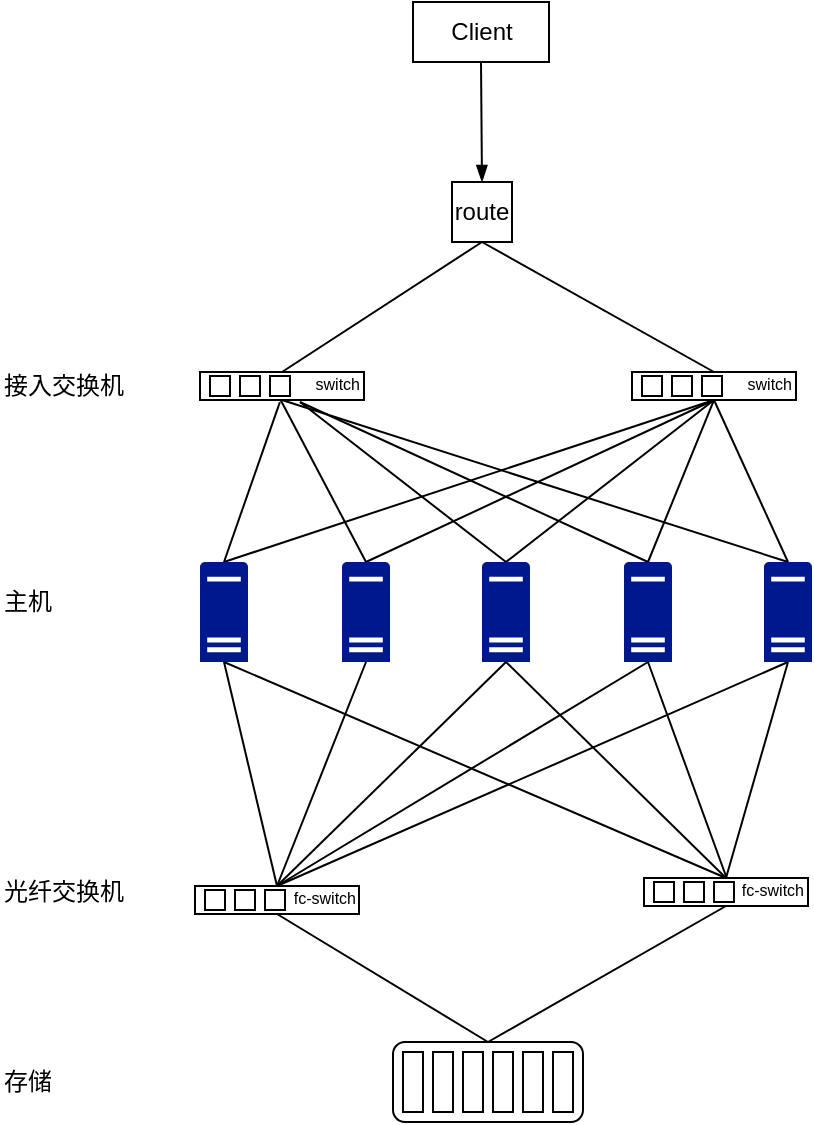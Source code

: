 <mxfile version="11.1.4" type="github"><diagram id="CaBk6unUI1Q5SFw8teh8" name="第 1 页"><mxGraphModel dx="1140" dy="696" grid="1" gridSize="10" guides="1" tooltips="1" connect="1" arrows="1" fold="1" page="1" pageScale="1" pageWidth="3300" pageHeight="4681" math="0" shadow="0"><root><mxCell id="0"/><mxCell id="1" parent="0"/><mxCell id="Tmh2mFzgpx1y0tMReMPV-80" style="rounded=0;orthogonalLoop=1;jettySize=auto;html=1;exitX=0.5;exitY=1;exitDx=0;exitDy=0;exitPerimeter=0;entryX=0.5;entryY=0;entryDx=0;entryDy=0;endArrow=none;endFill=0;" edge="1" parent="1" source="Tmh2mFzgpx1y0tMReMPV-3" target="Tmh2mFzgpx1y0tMReMPV-50"><mxGeometry relative="1" as="geometry"/></mxCell><mxCell id="Tmh2mFzgpx1y0tMReMPV-86" style="edgeStyle=none;rounded=0;orthogonalLoop=1;jettySize=auto;html=1;exitX=0.5;exitY=1;exitDx=0;exitDy=0;exitPerimeter=0;entryX=0.5;entryY=0;entryDx=0;entryDy=0;endArrow=none;endFill=0;" edge="1" parent="1" source="Tmh2mFzgpx1y0tMReMPV-3" target="Tmh2mFzgpx1y0tMReMPV-56"><mxGeometry relative="1" as="geometry"/></mxCell><mxCell id="Tmh2mFzgpx1y0tMReMPV-94" style="edgeStyle=none;rounded=0;orthogonalLoop=1;jettySize=auto;html=1;exitX=0.5;exitY=0;exitDx=0;exitDy=0;exitPerimeter=0;entryX=0.487;entryY=1.077;entryDx=0;entryDy=0;entryPerimeter=0;endArrow=none;endFill=0;" edge="1" parent="1" source="Tmh2mFzgpx1y0tMReMPV-3" target="Tmh2mFzgpx1y0tMReMPV-32"><mxGeometry relative="1" as="geometry"/></mxCell><mxCell id="Tmh2mFzgpx1y0tMReMPV-99" style="edgeStyle=none;rounded=0;orthogonalLoop=1;jettySize=auto;html=1;exitX=0.5;exitY=0;exitDx=0;exitDy=0;exitPerimeter=0;entryX=0.5;entryY=1;entryDx=0;entryDy=0;endArrow=none;endFill=0;" edge="1" parent="1" source="Tmh2mFzgpx1y0tMReMPV-3" target="Tmh2mFzgpx1y0tMReMPV-38"><mxGeometry relative="1" as="geometry"/></mxCell><mxCell id="Tmh2mFzgpx1y0tMReMPV-3" value="" style="pointerEvents=1;shadow=0;dashed=0;html=1;strokeColor=none;labelPosition=center;verticalLabelPosition=bottom;verticalAlign=top;align=center;shape=mxgraph.mscae.enterprise.server_generic;fillColor=#00188D;" vertex="1" parent="1"><mxGeometry x="150" y="320.0" width="24" height="50" as="geometry"/></mxCell><mxCell id="Tmh2mFzgpx1y0tMReMPV-84" style="edgeStyle=none;rounded=0;orthogonalLoop=1;jettySize=auto;html=1;exitX=0.5;exitY=1;exitDx=0;exitDy=0;exitPerimeter=0;entryX=0.5;entryY=0;entryDx=0;entryDy=0;endArrow=none;endFill=0;" edge="1" parent="1" source="Tmh2mFzgpx1y0tMReMPV-27" target="Tmh2mFzgpx1y0tMReMPV-50"><mxGeometry relative="1" as="geometry"/></mxCell><mxCell id="Tmh2mFzgpx1y0tMReMPV-88" style="edgeStyle=none;rounded=0;orthogonalLoop=1;jettySize=auto;html=1;exitX=0.5;exitY=1;exitDx=0;exitDy=0;exitPerimeter=0;entryX=0.633;entryY=-0.2;entryDx=0;entryDy=0;entryPerimeter=0;endArrow=none;endFill=0;" edge="1" parent="1" source="Tmh2mFzgpx1y0tMReMPV-27" target="Tmh2mFzgpx1y0tMReMPV-59"><mxGeometry relative="1" as="geometry"/></mxCell><mxCell id="Tmh2mFzgpx1y0tMReMPV-97" style="edgeStyle=none;rounded=0;orthogonalLoop=1;jettySize=auto;html=1;exitX=0.5;exitY=0;exitDx=0;exitDy=0;exitPerimeter=0;endArrow=none;endFill=0;" edge="1" parent="1" source="Tmh2mFzgpx1y0tMReMPV-27"><mxGeometry relative="1" as="geometry"><mxPoint x="200" y="240" as="targetPoint"/></mxGeometry></mxCell><mxCell id="Tmh2mFzgpx1y0tMReMPV-103" style="edgeStyle=none;rounded=0;orthogonalLoop=1;jettySize=auto;html=1;exitX=0.5;exitY=0;exitDx=0;exitDy=0;exitPerimeter=0;entryX=0.499;entryY=1.015;entryDx=0;entryDy=0;entryPerimeter=0;endArrow=none;endFill=0;" edge="1" parent="1" source="Tmh2mFzgpx1y0tMReMPV-27" target="Tmh2mFzgpx1y0tMReMPV-38"><mxGeometry relative="1" as="geometry"/></mxCell><mxCell id="Tmh2mFzgpx1y0tMReMPV-27" value="" style="pointerEvents=1;shadow=0;dashed=0;html=1;strokeColor=none;labelPosition=center;verticalLabelPosition=bottom;verticalAlign=top;align=center;shape=mxgraph.mscae.enterprise.server_generic;fillColor=#00188D;" vertex="1" parent="1"><mxGeometry x="362" y="320.0" width="24" height="50" as="geometry"/></mxCell><mxCell id="Tmh2mFzgpx1y0tMReMPV-81" style="edgeStyle=none;rounded=0;orthogonalLoop=1;jettySize=auto;html=1;exitX=0.5;exitY=1;exitDx=0;exitDy=0;exitPerimeter=0;entryX=0.5;entryY=0;entryDx=0;entryDy=0;endArrow=none;endFill=0;" edge="1" parent="1" source="Tmh2mFzgpx1y0tMReMPV-28" target="Tmh2mFzgpx1y0tMReMPV-50"><mxGeometry relative="1" as="geometry"/></mxCell><mxCell id="Tmh2mFzgpx1y0tMReMPV-95" style="edgeStyle=none;rounded=0;orthogonalLoop=1;jettySize=auto;html=1;exitX=0.5;exitY=0;exitDx=0;exitDy=0;exitPerimeter=0;endArrow=none;endFill=0;entryX=0.491;entryY=0.991;entryDx=0;entryDy=0;entryPerimeter=0;" edge="1" parent="1" source="Tmh2mFzgpx1y0tMReMPV-28" target="Tmh2mFzgpx1y0tMReMPV-32"><mxGeometry relative="1" as="geometry"><mxPoint x="200" y="240" as="targetPoint"/></mxGeometry></mxCell><mxCell id="Tmh2mFzgpx1y0tMReMPV-101" style="edgeStyle=none;rounded=0;orthogonalLoop=1;jettySize=auto;html=1;exitX=0.5;exitY=0;exitDx=0;exitDy=0;exitPerimeter=0;entryX=0.5;entryY=1;entryDx=0;entryDy=0;endArrow=none;endFill=0;" edge="1" parent="1" source="Tmh2mFzgpx1y0tMReMPV-28" target="Tmh2mFzgpx1y0tMReMPV-38"><mxGeometry relative="1" as="geometry"/></mxCell><mxCell id="Tmh2mFzgpx1y0tMReMPV-28" value="" style="pointerEvents=1;shadow=0;dashed=0;html=1;strokeColor=none;labelPosition=center;verticalLabelPosition=bottom;verticalAlign=top;align=center;shape=mxgraph.mscae.enterprise.server_generic;fillColor=#00188D;" vertex="1" parent="1"><mxGeometry x="221" y="320.0" width="24" height="50" as="geometry"/></mxCell><mxCell id="Tmh2mFzgpx1y0tMReMPV-82" style="edgeStyle=none;rounded=0;orthogonalLoop=1;jettySize=auto;html=1;exitX=0.5;exitY=1;exitDx=0;exitDy=0;exitPerimeter=0;endArrow=none;endFill=0;entryX=0.5;entryY=0;entryDx=0;entryDy=0;" edge="1" parent="1" source="Tmh2mFzgpx1y0tMReMPV-29" target="Tmh2mFzgpx1y0tMReMPV-50"><mxGeometry relative="1" as="geometry"><mxPoint x="210" y="480.0" as="targetPoint"/></mxGeometry></mxCell><mxCell id="Tmh2mFzgpx1y0tMReMPV-87" style="edgeStyle=none;rounded=0;orthogonalLoop=1;jettySize=auto;html=1;exitX=0.5;exitY=1;exitDx=0;exitDy=0;exitPerimeter=0;endArrow=none;endFill=0;entryX=0.5;entryY=0;entryDx=0;entryDy=0;" edge="1" parent="1" source="Tmh2mFzgpx1y0tMReMPV-29" target="Tmh2mFzgpx1y0tMReMPV-56"><mxGeometry relative="1" as="geometry"><mxPoint x="380" y="480" as="targetPoint"/></mxGeometry></mxCell><mxCell id="Tmh2mFzgpx1y0tMReMPV-96" style="edgeStyle=none;rounded=0;orthogonalLoop=1;jettySize=auto;html=1;exitX=0.5;exitY=0;exitDx=0;exitDy=0;exitPerimeter=0;endArrow=none;endFill=0;" edge="1" parent="1" source="Tmh2mFzgpx1y0tMReMPV-29"><mxGeometry relative="1" as="geometry"><mxPoint x="200" y="240" as="targetPoint"/></mxGeometry></mxCell><mxCell id="Tmh2mFzgpx1y0tMReMPV-102" style="edgeStyle=none;rounded=0;orthogonalLoop=1;jettySize=auto;html=1;exitX=0.5;exitY=0;exitDx=0;exitDy=0;exitPerimeter=0;endArrow=none;endFill=0;entryX=0.5;entryY=1;entryDx=0;entryDy=0;" edge="1" parent="1" source="Tmh2mFzgpx1y0tMReMPV-29" target="Tmh2mFzgpx1y0tMReMPV-38"><mxGeometry relative="1" as="geometry"><mxPoint x="370" y="230" as="targetPoint"/></mxGeometry></mxCell><mxCell id="Tmh2mFzgpx1y0tMReMPV-29" value="" style="pointerEvents=1;shadow=0;dashed=0;html=1;strokeColor=none;labelPosition=center;verticalLabelPosition=bottom;verticalAlign=top;align=center;shape=mxgraph.mscae.enterprise.server_generic;fillColor=#00188D;" vertex="1" parent="1"><mxGeometry x="291" y="320.0" width="24" height="50" as="geometry"/></mxCell><mxCell id="Tmh2mFzgpx1y0tMReMPV-85" style="edgeStyle=none;rounded=0;orthogonalLoop=1;jettySize=auto;html=1;exitX=0.5;exitY=1;exitDx=0;exitDy=0;exitPerimeter=0;entryX=0.5;entryY=0;entryDx=0;entryDy=0;endArrow=none;endFill=0;" edge="1" parent="1" source="Tmh2mFzgpx1y0tMReMPV-30" target="Tmh2mFzgpx1y0tMReMPV-50"><mxGeometry relative="1" as="geometry"/></mxCell><mxCell id="Tmh2mFzgpx1y0tMReMPV-89" style="edgeStyle=none;rounded=0;orthogonalLoop=1;jettySize=auto;html=1;exitX=0.5;exitY=1;exitDx=0;exitDy=0;exitPerimeter=0;entryX=0.5;entryY=0;entryDx=0;entryDy=0;endArrow=none;endFill=0;" edge="1" parent="1" source="Tmh2mFzgpx1y0tMReMPV-30" target="Tmh2mFzgpx1y0tMReMPV-56"><mxGeometry relative="1" as="geometry"/></mxCell><mxCell id="Tmh2mFzgpx1y0tMReMPV-98" style="edgeStyle=none;rounded=0;orthogonalLoop=1;jettySize=auto;html=1;exitX=0.5;exitY=0;exitDx=0;exitDy=0;exitPerimeter=0;endArrow=none;endFill=0;entryX=0.5;entryY=1;entryDx=0;entryDy=0;" edge="1" parent="1" source="Tmh2mFzgpx1y0tMReMPV-30" target="Tmh2mFzgpx1y0tMReMPV-32"><mxGeometry relative="1" as="geometry"><mxPoint x="200" y="240" as="targetPoint"/></mxGeometry></mxCell><mxCell id="Tmh2mFzgpx1y0tMReMPV-104" style="edgeStyle=none;rounded=0;orthogonalLoop=1;jettySize=auto;html=1;exitX=0.5;exitY=0;exitDx=0;exitDy=0;exitPerimeter=0;entryX=0.5;entryY=1;entryDx=0;entryDy=0;endArrow=none;endFill=0;" edge="1" parent="1" source="Tmh2mFzgpx1y0tMReMPV-30" target="Tmh2mFzgpx1y0tMReMPV-38"><mxGeometry relative="1" as="geometry"/></mxCell><mxCell id="Tmh2mFzgpx1y0tMReMPV-30" value="" style="pointerEvents=1;shadow=0;dashed=0;html=1;strokeColor=none;labelPosition=center;verticalLabelPosition=bottom;verticalAlign=top;align=center;shape=mxgraph.mscae.enterprise.server_generic;fillColor=#00188D;" vertex="1" parent="1"><mxGeometry x="432" y="320.0" width="24" height="50" as="geometry"/></mxCell><mxCell id="Tmh2mFzgpx1y0tMReMPV-93" style="edgeStyle=none;rounded=0;orthogonalLoop=1;jettySize=auto;html=1;exitX=0.5;exitY=1;exitDx=0;exitDy=0;entryX=0.5;entryY=0;entryDx=0;entryDy=0;endArrow=none;endFill=0;" edge="1" parent="1" source="Tmh2mFzgpx1y0tMReMPV-47" target="Tmh2mFzgpx1y0tMReMPV-32"><mxGeometry relative="1" as="geometry"/></mxCell><mxCell id="Tmh2mFzgpx1y0tMReMPV-105" style="edgeStyle=none;rounded=0;orthogonalLoop=1;jettySize=auto;html=1;exitX=0.5;exitY=1;exitDx=0;exitDy=0;entryX=0.5;entryY=0;entryDx=0;entryDy=0;endArrow=none;endFill=0;" edge="1" parent="1" source="Tmh2mFzgpx1y0tMReMPV-47" target="Tmh2mFzgpx1y0tMReMPV-38"><mxGeometry relative="1" as="geometry"/></mxCell><mxCell id="Tmh2mFzgpx1y0tMReMPV-47" value="route" style="whiteSpace=wrap;html=1;aspect=fixed;fillColor=#FFFFFF;" vertex="1" parent="1"><mxGeometry x="276" y="130" width="30" height="30" as="geometry"/></mxCell><mxCell id="Tmh2mFzgpx1y0tMReMPV-60" value="" style="group" vertex="1" connectable="0" parent="1"><mxGeometry x="372" y="478" width="82" height="14" as="geometry"/></mxCell><mxCell id="Tmh2mFzgpx1y0tMReMPV-54" value="" style="group" vertex="1" connectable="0" parent="Tmh2mFzgpx1y0tMReMPV-60"><mxGeometry width="82" height="14" as="geometry"/></mxCell><mxCell id="Tmh2mFzgpx1y0tMReMPV-55" value="" style="group" vertex="1" connectable="0" parent="Tmh2mFzgpx1y0tMReMPV-54"><mxGeometry width="82" height="14" as="geometry"/></mxCell><mxCell id="Tmh2mFzgpx1y0tMReMPV-56" value="&lt;p&gt;&lt;font style=&quot;font-size: 8px ; line-height: 310%&quot;&gt;fc-switch&lt;/font&gt;&lt;/p&gt;" style="rounded=1;whiteSpace=wrap;html=1;fillColor=#FFFFFF;arcSize=0;align=right;" vertex="1" parent="Tmh2mFzgpx1y0tMReMPV-55"><mxGeometry width="82" height="14" as="geometry"/></mxCell><mxCell id="Tmh2mFzgpx1y0tMReMPV-57" value="" style="whiteSpace=wrap;html=1;aspect=fixed;fillColor=#FFFFFF;" vertex="1" parent="Tmh2mFzgpx1y0tMReMPV-55"><mxGeometry x="5" y="2" width="10" height="10" as="geometry"/></mxCell><mxCell id="Tmh2mFzgpx1y0tMReMPV-58" value="" style="whiteSpace=wrap;html=1;aspect=fixed;fillColor=#FFFFFF;" vertex="1" parent="Tmh2mFzgpx1y0tMReMPV-55"><mxGeometry x="20" y="2" width="10" height="10" as="geometry"/></mxCell><mxCell id="Tmh2mFzgpx1y0tMReMPV-59" value="" style="whiteSpace=wrap;html=1;aspect=fixed;fillColor=#FFFFFF;" vertex="1" parent="Tmh2mFzgpx1y0tMReMPV-55"><mxGeometry x="35" y="2" width="10" height="10" as="geometry"/></mxCell><mxCell id="Tmh2mFzgpx1y0tMReMPV-61" value="" style="group" vertex="1" connectable="0" parent="1"><mxGeometry x="147.5" y="482" width="82" height="14" as="geometry"/></mxCell><mxCell id="Tmh2mFzgpx1y0tMReMPV-48" value="" style="group" vertex="1" connectable="0" parent="Tmh2mFzgpx1y0tMReMPV-61"><mxGeometry width="82" height="14" as="geometry"/></mxCell><mxCell id="Tmh2mFzgpx1y0tMReMPV-49" value="" style="group" vertex="1" connectable="0" parent="Tmh2mFzgpx1y0tMReMPV-48"><mxGeometry width="82" height="14" as="geometry"/></mxCell><mxCell id="Tmh2mFzgpx1y0tMReMPV-50" value="&lt;p&gt;&lt;font style=&quot;font-size: 8px ; line-height: 310%&quot;&gt;fc-switch&lt;/font&gt;&lt;/p&gt;" style="rounded=1;whiteSpace=wrap;html=1;fillColor=#FFFFFF;arcSize=0;align=right;" vertex="1" parent="Tmh2mFzgpx1y0tMReMPV-49"><mxGeometry width="82" height="14" as="geometry"/></mxCell><mxCell id="Tmh2mFzgpx1y0tMReMPV-51" value="" style="whiteSpace=wrap;html=1;aspect=fixed;fillColor=#FFFFFF;" vertex="1" parent="Tmh2mFzgpx1y0tMReMPV-49"><mxGeometry x="5" y="2" width="10" height="10" as="geometry"/></mxCell><mxCell id="Tmh2mFzgpx1y0tMReMPV-52" value="" style="whiteSpace=wrap;html=1;aspect=fixed;fillColor=#FFFFFF;" vertex="1" parent="Tmh2mFzgpx1y0tMReMPV-49"><mxGeometry x="20" y="2" width="10" height="10" as="geometry"/></mxCell><mxCell id="Tmh2mFzgpx1y0tMReMPV-53" value="" style="whiteSpace=wrap;html=1;aspect=fixed;fillColor=#FFFFFF;" vertex="1" parent="Tmh2mFzgpx1y0tMReMPV-49"><mxGeometry x="35" y="2" width="10" height="10" as="geometry"/></mxCell><mxCell id="Tmh2mFzgpx1y0tMReMPV-62" value="" style="group" vertex="1" connectable="0" parent="1"><mxGeometry x="150" y="225" width="82" height="14" as="geometry"/></mxCell><mxCell id="Tmh2mFzgpx1y0tMReMPV-31" value="" style="group" vertex="1" connectable="0" parent="Tmh2mFzgpx1y0tMReMPV-62"><mxGeometry width="82" height="14" as="geometry"/></mxCell><mxCell id="Tmh2mFzgpx1y0tMReMPV-32" value="&lt;p&gt;&lt;font style=&quot;font-size: 8px ; line-height: 310%&quot;&gt;switch&lt;/font&gt;&lt;/p&gt;" style="rounded=1;whiteSpace=wrap;html=1;fillColor=#FFFFFF;arcSize=0;align=right;" vertex="1" parent="Tmh2mFzgpx1y0tMReMPV-31"><mxGeometry width="82" height="14" as="geometry"/></mxCell><mxCell id="Tmh2mFzgpx1y0tMReMPV-33" value="" style="whiteSpace=wrap;html=1;aspect=fixed;fillColor=#FFFFFF;" vertex="1" parent="Tmh2mFzgpx1y0tMReMPV-31"><mxGeometry x="5" y="2" width="10" height="10" as="geometry"/></mxCell><mxCell id="Tmh2mFzgpx1y0tMReMPV-34" value="" style="whiteSpace=wrap;html=1;aspect=fixed;fillColor=#FFFFFF;" vertex="1" parent="Tmh2mFzgpx1y0tMReMPV-31"><mxGeometry x="20" y="2" width="10" height="10" as="geometry"/></mxCell><mxCell id="Tmh2mFzgpx1y0tMReMPV-35" value="" style="whiteSpace=wrap;html=1;aspect=fixed;fillColor=#FFFFFF;" vertex="1" parent="Tmh2mFzgpx1y0tMReMPV-31"><mxGeometry x="35" y="2" width="10" height="10" as="geometry"/></mxCell><mxCell id="Tmh2mFzgpx1y0tMReMPV-63" value="" style="group" vertex="1" connectable="0" parent="1"><mxGeometry x="366" y="225" width="82" height="14" as="geometry"/></mxCell><mxCell id="Tmh2mFzgpx1y0tMReMPV-37" value="" style="group" vertex="1" connectable="0" parent="Tmh2mFzgpx1y0tMReMPV-63"><mxGeometry width="82" height="14" as="geometry"/></mxCell><mxCell id="Tmh2mFzgpx1y0tMReMPV-38" value="&lt;p&gt;&lt;font style=&quot;font-size: 8px ; line-height: 310%&quot;&gt;switch&lt;/font&gt;&lt;/p&gt;" style="rounded=1;whiteSpace=wrap;html=1;fillColor=#FFFFFF;arcSize=0;align=right;" vertex="1" parent="Tmh2mFzgpx1y0tMReMPV-37"><mxGeometry width="82" height="14" as="geometry"/></mxCell><mxCell id="Tmh2mFzgpx1y0tMReMPV-39" value="" style="whiteSpace=wrap;html=1;aspect=fixed;fillColor=#FFFFFF;" vertex="1" parent="Tmh2mFzgpx1y0tMReMPV-37"><mxGeometry x="5" y="2" width="10" height="10" as="geometry"/></mxCell><mxCell id="Tmh2mFzgpx1y0tMReMPV-40" value="" style="whiteSpace=wrap;html=1;aspect=fixed;fillColor=#FFFFFF;" vertex="1" parent="Tmh2mFzgpx1y0tMReMPV-37"><mxGeometry x="20" y="2" width="10" height="10" as="geometry"/></mxCell><mxCell id="Tmh2mFzgpx1y0tMReMPV-41" value="" style="whiteSpace=wrap;html=1;aspect=fixed;fillColor=#FFFFFF;" vertex="1" parent="Tmh2mFzgpx1y0tMReMPV-37"><mxGeometry x="35" y="2" width="10" height="10" as="geometry"/></mxCell><mxCell id="Tmh2mFzgpx1y0tMReMPV-79" value="" style="group" vertex="1" connectable="0" parent="1"><mxGeometry x="246.5" y="560" width="95" height="40" as="geometry"/></mxCell><mxCell id="Tmh2mFzgpx1y0tMReMPV-77" value="" style="group" vertex="1" connectable="0" parent="Tmh2mFzgpx1y0tMReMPV-79"><mxGeometry width="95" height="40" as="geometry"/></mxCell><mxCell id="Tmh2mFzgpx1y0tMReMPV-74" value="" style="group" vertex="1" connectable="0" parent="Tmh2mFzgpx1y0tMReMPV-77"><mxGeometry width="95" height="40" as="geometry"/></mxCell><mxCell id="Tmh2mFzgpx1y0tMReMPV-73" value="" style="group" vertex="1" connectable="0" parent="Tmh2mFzgpx1y0tMReMPV-74"><mxGeometry width="95" height="40" as="geometry"/></mxCell><mxCell id="Tmh2mFzgpx1y0tMReMPV-64" value="" style="group" vertex="1" connectable="0" parent="Tmh2mFzgpx1y0tMReMPV-73"><mxGeometry width="95" height="40" as="geometry"/></mxCell><mxCell id="Tmh2mFzgpx1y0tMReMPV-65" value="" style="rounded=1;whiteSpace=wrap;html=1;fillColor=#FFFFFF;" vertex="1" parent="Tmh2mFzgpx1y0tMReMPV-64"><mxGeometry width="95" height="40" as="geometry"/></mxCell><mxCell id="Tmh2mFzgpx1y0tMReMPV-66" value="" style="rounded=0;whiteSpace=wrap;html=1;fillColor=#FFFFFF;" vertex="1" parent="Tmh2mFzgpx1y0tMReMPV-64"><mxGeometry x="5" y="5" width="10" height="30" as="geometry"/></mxCell><mxCell id="Tmh2mFzgpx1y0tMReMPV-67" value="" style="rounded=0;whiteSpace=wrap;html=1;fillColor=#FFFFFF;" vertex="1" parent="Tmh2mFzgpx1y0tMReMPV-64"><mxGeometry x="20" y="5" width="10" height="30" as="geometry"/></mxCell><mxCell id="Tmh2mFzgpx1y0tMReMPV-68" value="" style="rounded=0;whiteSpace=wrap;html=1;fillColor=#FFFFFF;" vertex="1" parent="Tmh2mFzgpx1y0tMReMPV-64"><mxGeometry x="35" y="5" width="10" height="30" as="geometry"/></mxCell><mxCell id="Tmh2mFzgpx1y0tMReMPV-69" value="" style="rounded=0;whiteSpace=wrap;html=1;fillColor=#FFFFFF;" vertex="1" parent="Tmh2mFzgpx1y0tMReMPV-64"><mxGeometry x="50" y="5" width="10" height="30" as="geometry"/></mxCell><mxCell id="Tmh2mFzgpx1y0tMReMPV-70" value="" style="rounded=0;whiteSpace=wrap;html=1;fillColor=#FFFFFF;" vertex="1" parent="Tmh2mFzgpx1y0tMReMPV-64"><mxGeometry x="65" y="5" width="10" height="30" as="geometry"/></mxCell><mxCell id="Tmh2mFzgpx1y0tMReMPV-71" value="" style="rounded=0;whiteSpace=wrap;html=1;fillColor=#FFFFFF;" vertex="1" parent="Tmh2mFzgpx1y0tMReMPV-64"><mxGeometry x="80" y="5" width="10" height="30" as="geometry"/></mxCell><mxCell id="Tmh2mFzgpx1y0tMReMPV-90" style="edgeStyle=none;rounded=0;orthogonalLoop=1;jettySize=auto;html=1;exitX=0.5;exitY=1;exitDx=0;exitDy=0;entryX=0.5;entryY=0;entryDx=0;entryDy=0;endArrow=none;endFill=0;" edge="1" parent="1" source="Tmh2mFzgpx1y0tMReMPV-50" target="Tmh2mFzgpx1y0tMReMPV-65"><mxGeometry relative="1" as="geometry"/></mxCell><mxCell id="Tmh2mFzgpx1y0tMReMPV-91" style="edgeStyle=none;rounded=0;orthogonalLoop=1;jettySize=auto;html=1;exitX=0.5;exitY=1;exitDx=0;exitDy=0;entryX=0.5;entryY=0;entryDx=0;entryDy=0;endArrow=none;endFill=0;" edge="1" parent="1" source="Tmh2mFzgpx1y0tMReMPV-56" target="Tmh2mFzgpx1y0tMReMPV-65"><mxGeometry relative="1" as="geometry"/></mxCell><mxCell id="Tmh2mFzgpx1y0tMReMPV-107" style="edgeStyle=none;rounded=0;orthogonalLoop=1;jettySize=auto;html=1;exitX=0.5;exitY=1;exitDx=0;exitDy=0;entryX=0.5;entryY=0;entryDx=0;entryDy=0;endArrow=blockThin;endFill=1;startArrow=none;startFill=0;" edge="1" parent="1" source="Tmh2mFzgpx1y0tMReMPV-106" target="Tmh2mFzgpx1y0tMReMPV-47"><mxGeometry relative="1" as="geometry"/></mxCell><mxCell id="Tmh2mFzgpx1y0tMReMPV-106" value="Client" style="rounded=0;whiteSpace=wrap;html=1;fillColor=#FFFFFF;" vertex="1" parent="1"><mxGeometry x="256.5" y="40" width="68" height="30" as="geometry"/></mxCell><mxCell id="Tmh2mFzgpx1y0tMReMPV-109" value="接入交换机" style="text;html=1;resizable=0;points=[];autosize=1;align=left;verticalAlign=top;spacingTop=-4;" vertex="1" parent="1"><mxGeometry x="50" y="222" width="80" height="20" as="geometry"/></mxCell><mxCell id="Tmh2mFzgpx1y0tMReMPV-110" value="主机" style="text;html=1;resizable=0;points=[];autosize=1;align=left;verticalAlign=top;spacingTop=-4;" vertex="1" parent="1"><mxGeometry x="50" y="330" width="40" height="20" as="geometry"/></mxCell><mxCell id="Tmh2mFzgpx1y0tMReMPV-111" value="光纤交换机" style="text;html=1;resizable=0;points=[];autosize=1;align=left;verticalAlign=top;spacingTop=-4;" vertex="1" parent="1"><mxGeometry x="50" y="475" width="80" height="20" as="geometry"/></mxCell><mxCell id="Tmh2mFzgpx1y0tMReMPV-112" value="存储" style="text;html=1;resizable=0;points=[];autosize=1;align=left;verticalAlign=top;spacingTop=-4;" vertex="1" parent="1"><mxGeometry x="50" y="570" width="40" height="20" as="geometry"/></mxCell></root></mxGraphModel></diagram></mxfile>
